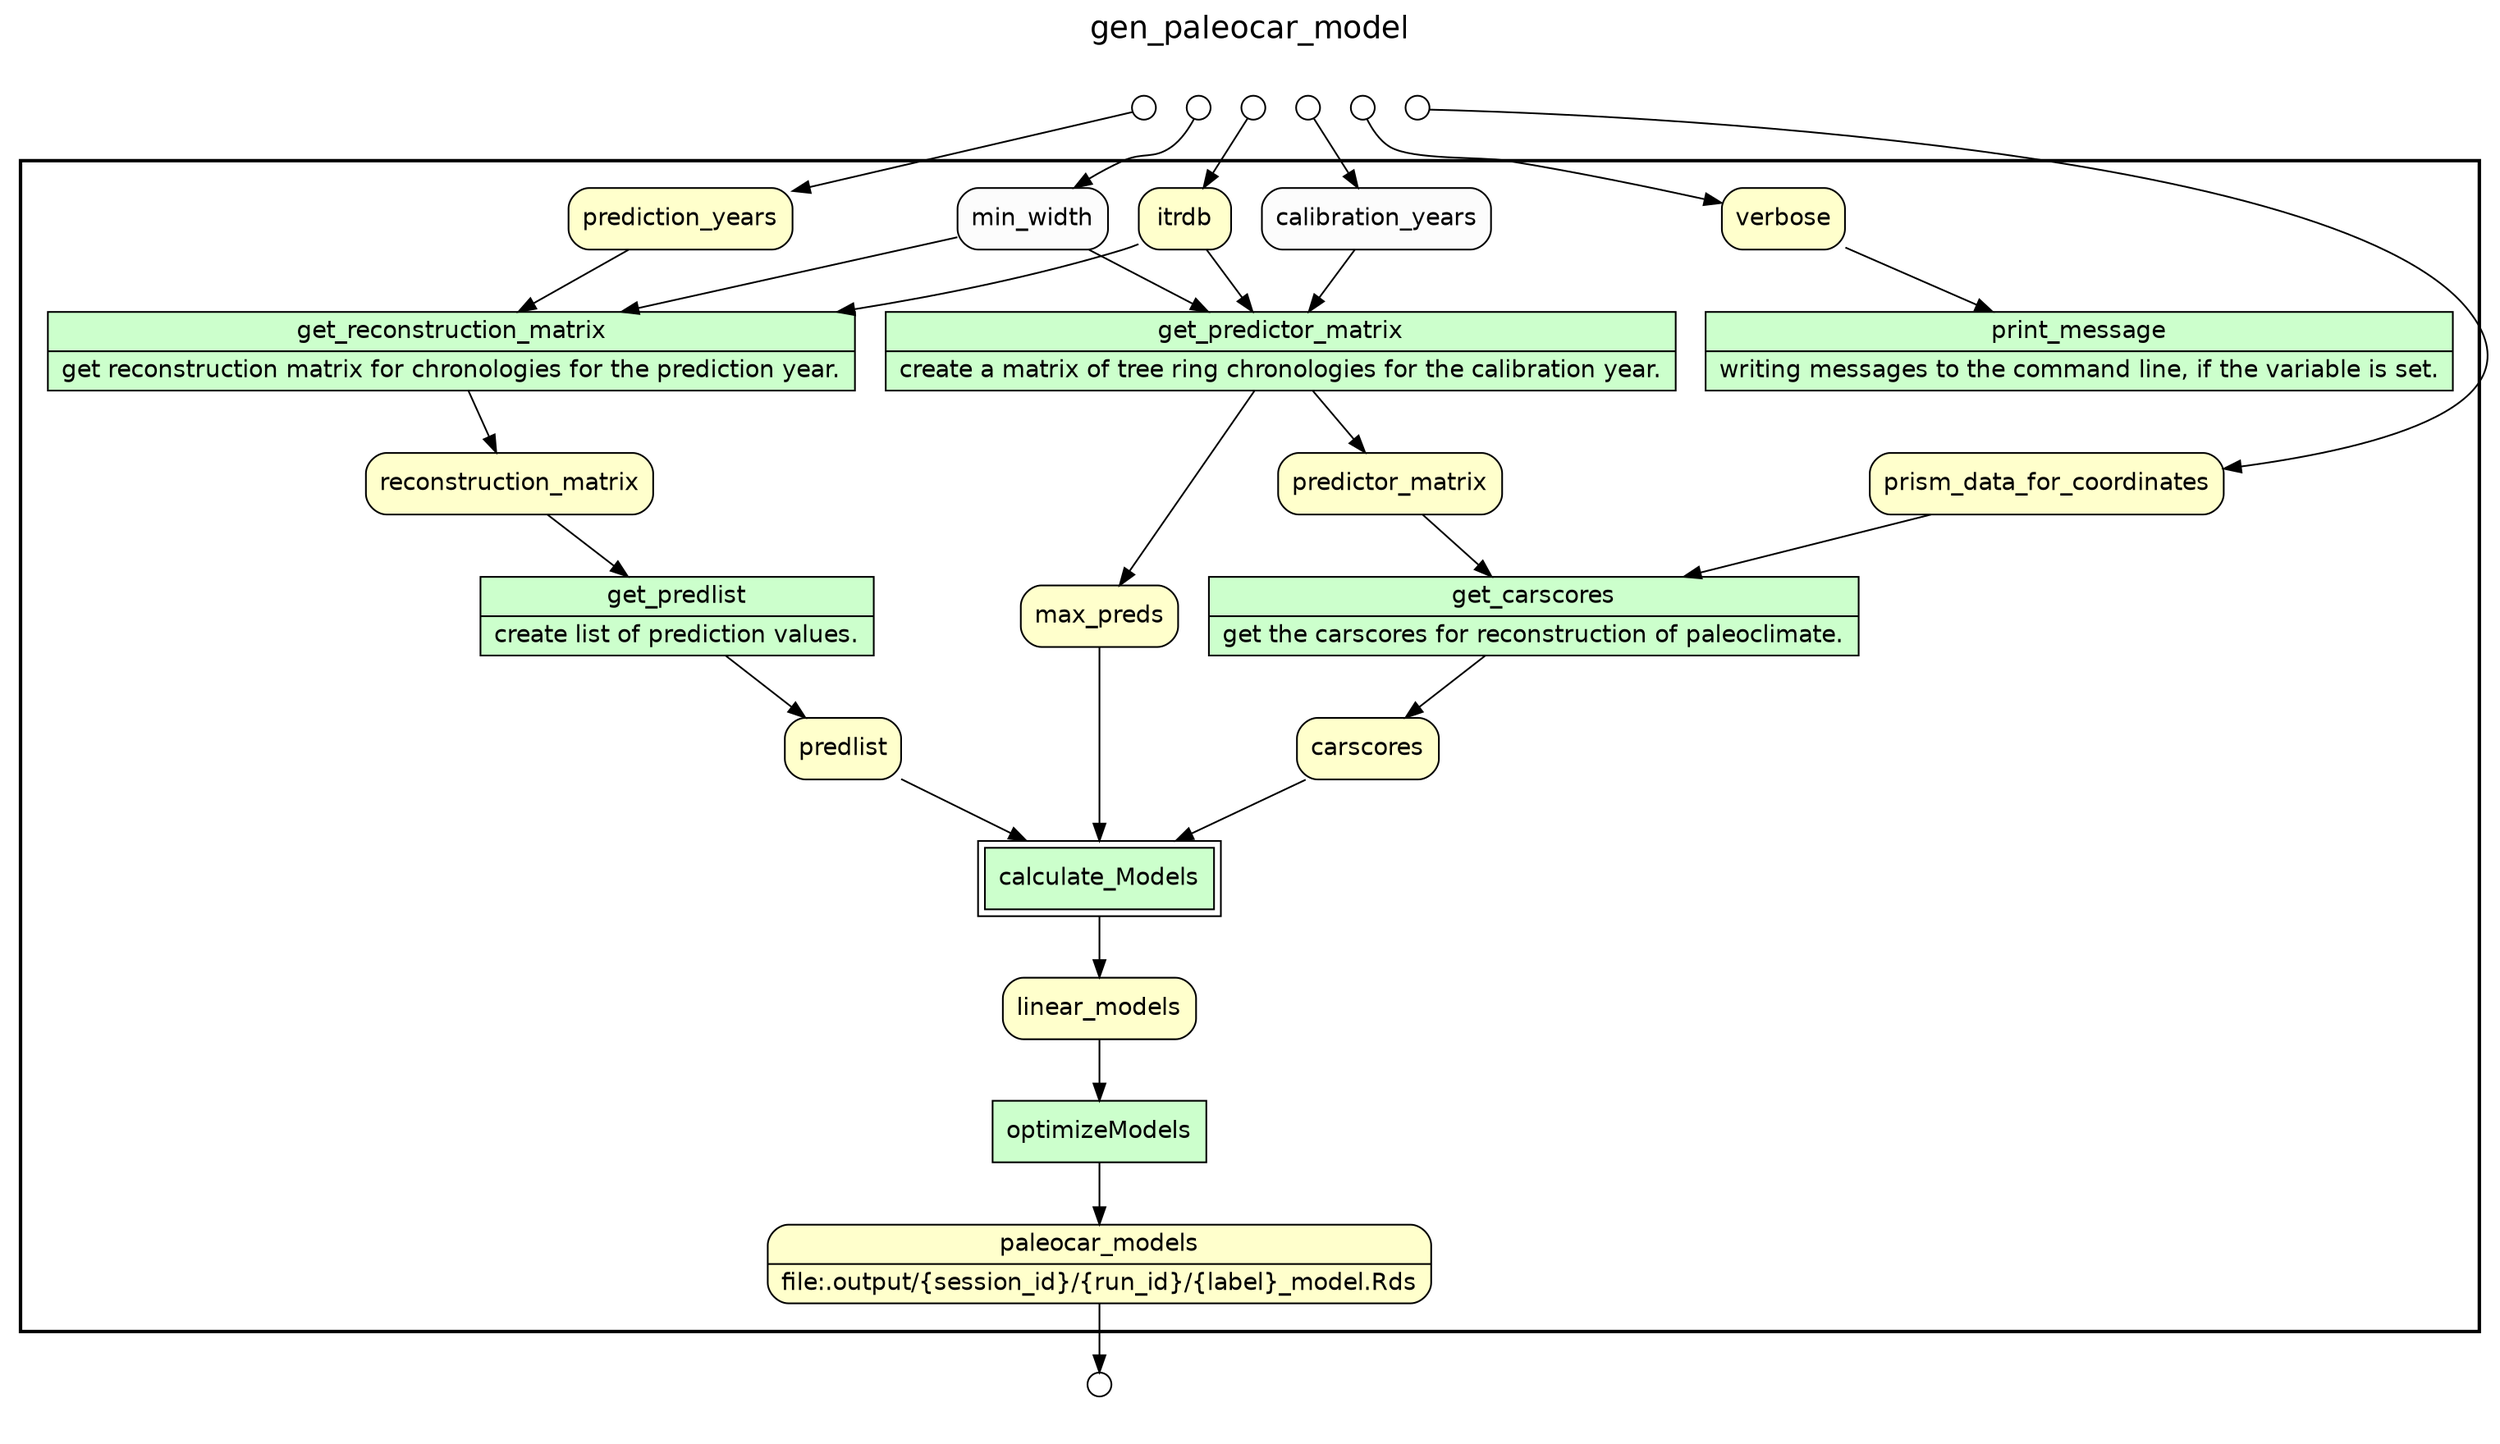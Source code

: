 
/* Start of top-level graph */
digraph Workflow {
rankdir=TB

/* Title for graph */
fontname=Helvetica; fontsize=18; labelloc=t
label=gen_paleocar_model

/* Start of double cluster for drawing box around nodes in workflow */
subgraph cluster_workflow_box_outer { label=""; color=black; penwidth=2
subgraph cluster_workflow_box_inner { label=""; penwidth=0

/* Style for nodes representing atomic programs in workflow */
node[shape=box style=filled fillcolor="#CCFFCC" peripheries=1 fontname=Helvetica]

/* Nodes representing atomic programs in workflow */
print_message [shape=record rankdir=LR label="{<f0> print_message |<f1> writing messages to the command line, if the variable is set.}"];
get_predictor_matrix [shape=record rankdir=LR label="{<f0> get_predictor_matrix |<f1> create a matrix of tree ring chronologies for the calibration year.}"];
get_reconstruction_matrix [shape=record rankdir=LR label="{<f0> get_reconstruction_matrix |<f1> get reconstruction matrix for chronologies for the prediction year.}"];
get_predlist [shape=record rankdir=LR label="{<f0> get_predlist |<f1> create list of prediction values.}"];
get_carscores [shape=record rankdir=LR label="{<f0> get_carscores |<f1> get the carscores for reconstruction of paleoclimate.}"];
optimizeModels

/* Style for nodes representing composite programs (sub-workflows) in workflow */
node[shape=box style=filled fillcolor="#CCFFCC" peripheries=2 fontname=Helvetica]

/* Nodes representing composite programs (sub-workflows) in workflow */
calculate_Models

/* Style for nodes representing non-parameter data channels in workflow */
node[shape=box style="rounded,filled" fillcolor="#FFFFCC" peripheries=1 fontname=Helvetica]

/* Nodes for non-parameter data channels in workflow */
paleocar_models [shape=record rankdir=LR label="{<f0> paleocar_models |<f1> file\:.output/\{session_id\}/\{run_id\}/\{label\}_model.Rds}"];
verbose
itrdb
prediction_years
reconstruction_matrix
prism_data_for_coordinates
predictor_matrix
predlist
carscores
max_preds
linear_models

/* Style for nodes representing parameter channels in workflow */
node[shape=box style="rounded,filled" fillcolor="#FCFCFC" peripheries=1 fontname=Helvetica]

/* Nodes representing parameter channels in workflow */
calibration_years
min_width

/* Edges representing connections between programs and channels */
verbose -> print_message
get_predictor_matrix -> predictor_matrix
get_predictor_matrix -> max_preds
itrdb -> get_predictor_matrix
calibration_years -> get_predictor_matrix
min_width -> get_predictor_matrix
get_reconstruction_matrix -> reconstruction_matrix
itrdb -> get_reconstruction_matrix
prediction_years -> get_reconstruction_matrix
min_width -> get_reconstruction_matrix
get_predlist -> predlist
reconstruction_matrix -> get_predlist
get_carscores -> carscores
prism_data_for_coordinates -> get_carscores
predictor_matrix -> get_carscores
calculate_Models -> linear_models
predlist -> calculate_Models
carscores -> calculate_Models
max_preds -> calculate_Models
optimizeModels -> paleocar_models
linear_models -> optimizeModels

/* End of double cluster for drawing box around nodes in workflow */
}}

/* Hidden double-cluster for grouping workflow input ports */
subgraph cluster_input_ports_group_outer { label=""; penwidth=0
subgraph cluster_input_ports_group_inner { label=""; penwidth=0

/* Style for nodes representing workflow input ports */
node[shape=circle style="rounded,filled" fillcolor="#FFFFFF" peripheries=1 fontname=Helvetica width=0.2]

/* Nodes representing workflow input ports */
prediction_years_input_port [label=""]
prism_data_for_coordinates_input_port [label=""]
itrdb_input_port [label=""]
calibration_years_input_port [label=""]
min_width_input_port [label=""]
verbose_input_port [label=""]

/* End of double-cluster for grouping workflow input ports */
}}

/* Hidden double-cluster for grouping workflow output ports */
subgraph cluster_output_ports_group_outer { label=""; penwidth=0
subgraph cluster_output_ports_group_inner { label=""; penwidth=0

/* Style for nodes representing workflow output ports */
node[shape=circle style="rounded,filled" fillcolor="#FFFFFF" peripheries=1 fontname=Helvetica width=0.2]

/* Nodes representing workflow output ports */
paleocar_models_output_port [label=""]

/* End of double-cluster for grouping workflow output ports */
}}

/* Edges from input ports to channels */
prediction_years_input_port -> prediction_years
prism_data_for_coordinates_input_port -> prism_data_for_coordinates
itrdb_input_port -> itrdb
calibration_years_input_port -> calibration_years
min_width_input_port -> min_width
verbose_input_port -> verbose

/* Edges from channels to output ports */
paleocar_models -> paleocar_models_output_port

/* End of top-level graph */
}
